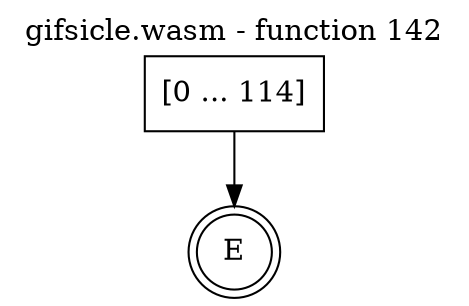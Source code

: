 digraph finite_state_machine {
    label = "gifsicle.wasm - function 142"
    labelloc =  t
    labelfontsize = 16
    labelfontcolor = black
    labelfontname = "Helvetica"
    node [shape = doublecircle]; E ;
    node [shape = box];
    node [shape=box, color=black, style=solid] 0[label="[0 ... 114]"]
    0 -> E;
}
